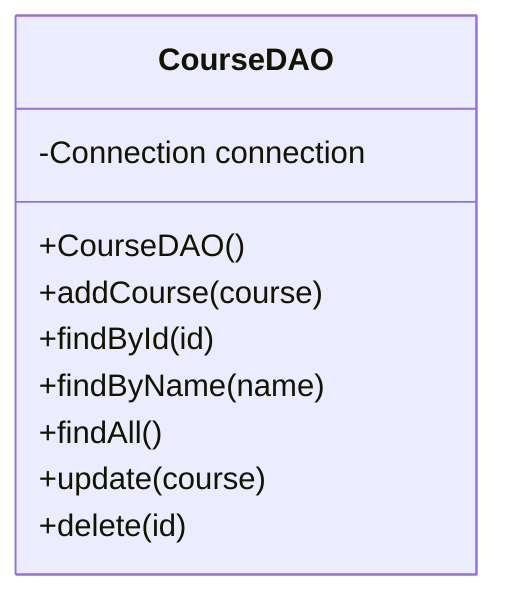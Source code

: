 classDiagram
    class CourseDAO {
        -Connection connection

        +CourseDAO()
        +addCourse(course)
        +findById(id)
        +findByName(name)
        +findAll()
        +update(course)
        +delete(id)
    }